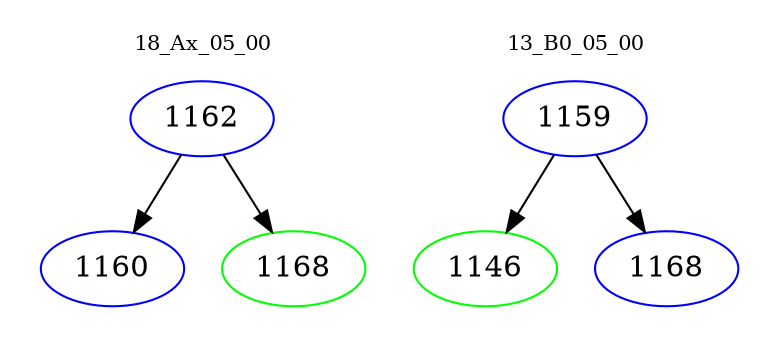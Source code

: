 digraph{
subgraph cluster_0 {
color = white
label = "18_Ax_05_00";
fontsize=10;
T0_1162 [label="1162", color="blue"]
T0_1162 -> T0_1160 [color="black"]
T0_1160 [label="1160", color="blue"]
T0_1162 -> T0_1168 [color="black"]
T0_1168 [label="1168", color="green"]
}
subgraph cluster_1 {
color = white
label = "13_B0_05_00";
fontsize=10;
T1_1159 [label="1159", color="blue"]
T1_1159 -> T1_1146 [color="black"]
T1_1146 [label="1146", color="green"]
T1_1159 -> T1_1168 [color="black"]
T1_1168 [label="1168", color="blue"]
}
}
